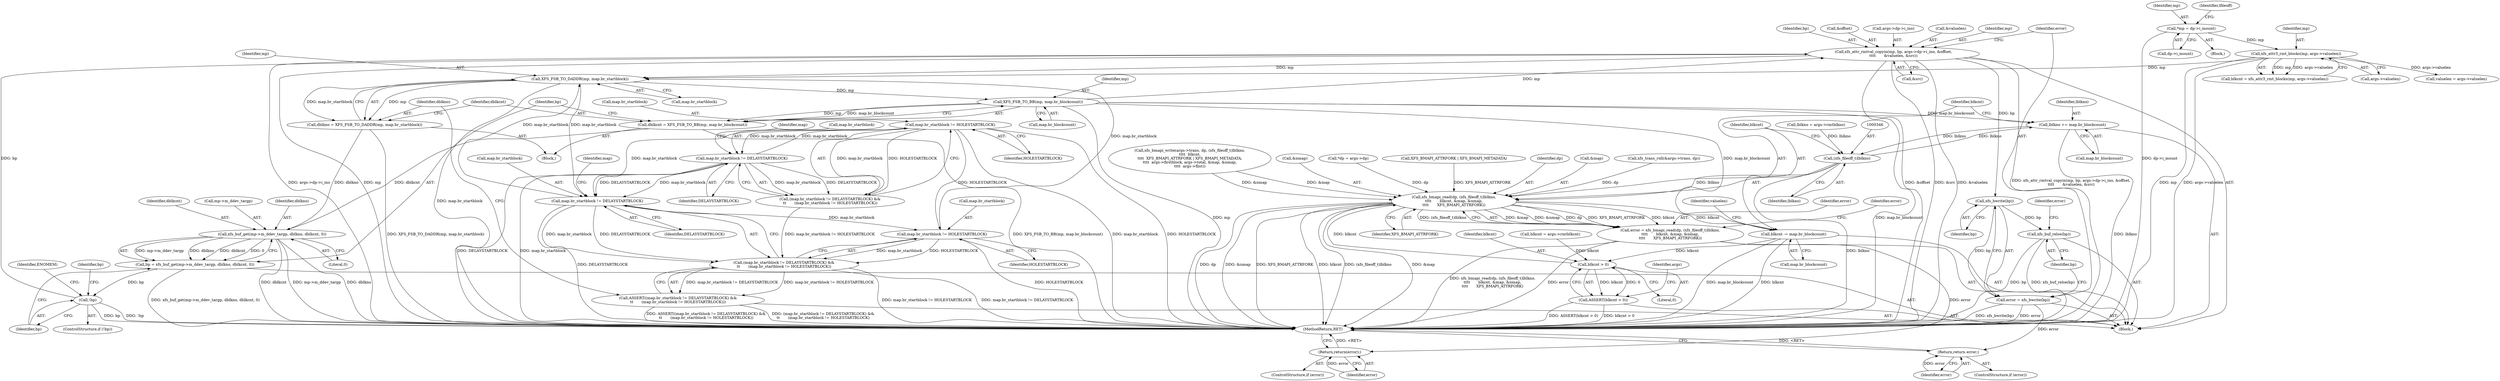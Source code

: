 digraph "1_linux_8275cdd0e7ac550dcce2b3ef6d2fb3b808c1ae59_9@API" {
"1000409" [label="(Call,xfs_attr_rmtval_copyin(mp, bp, args->dp->i_ino, &offset,\n\t\t\t\t       &valuelen, &src))"];
"1000384" [label="(Call,XFS_FSB_TO_BB(mp, map.br_blockcount))"];
"1000377" [label="(Call,XFS_FSB_TO_DADDR(mp, map.br_startblock))"];
"1000147" [label="(Call,xfs_attr3_rmt_blocks(mp, args->valuelen))"];
"1000118" [label="(Call,*mp = dp->i_mount)"];
"1000409" [label="(Call,xfs_attr_rmtval_copyin(mp, bp, args->dp->i_ino, &offset,\n\t\t\t\t       &valuelen, &src))"];
"1000399" [label="(Call,!bp)"];
"1000389" [label="(Call,bp = xfs_buf_get(mp->m_ddev_targp, dblkno, dblkcnt, 0))"];
"1000391" [label="(Call,xfs_buf_get(mp->m_ddev_targp, dblkno, dblkcnt, 0))"];
"1000375" [label="(Call,dblkno = XFS_FSB_TO_DADDR(mp, map.br_startblock))"];
"1000382" [label="(Call,dblkcnt = XFS_FSB_TO_BB(mp, map.br_blockcount))"];
"1000364" [label="(Call,map.br_startblock != DELAYSTARTBLOCK)"];
"1000277" [label="(Call,map.br_startblock != HOLESTARTBLOCK)"];
"1000272" [label="(Call,map.br_startblock != DELAYSTARTBLOCK)"];
"1000369" [label="(Call,map.br_startblock != HOLESTARTBLOCK)"];
"1000363" [label="(Call,(map.br_startblock != DELAYSTARTBLOCK) &&\n\t\t       (map.br_startblock != HOLESTARTBLOCK))"];
"1000362" [label="(Call,ASSERT((map.br_startblock != DELAYSTARTBLOCK) &&\n\t\t       (map.br_startblock != HOLESTARTBLOCK)))"];
"1000425" [label="(Call,xfs_bwrite(bp))"];
"1000423" [label="(Call,error = xfs_bwrite(bp))"];
"1000431" [label="(Return,return error;)"];
"1000427" [label="(Call,xfs_buf_relse(bp))"];
"1000433" [label="(Call,lblkno += map.br_blockcount)"];
"1000345" [label="(Call,(xfs_fileoff_t)lblkno)"];
"1000343" [label="(Call,xfs_bmapi_read(dp, (xfs_fileoff_t)lblkno,\n\t\t\t\t       blkcnt, &map, &nmap,\n\t\t\t\t       XFS_BMAPI_ATTRFORK))"];
"1000341" [label="(Call,error = xfs_bmapi_read(dp, (xfs_fileoff_t)lblkno,\n\t\t\t\t       blkcnt, &map, &nmap,\n\t\t\t\t       XFS_BMAPI_ATTRFORK))"];
"1000356" [label="(Return,return(error);)"];
"1000438" [label="(Call,blkcnt -= map.br_blockcount)"];
"1000328" [label="(Call,blkcnt > 0)"];
"1000327" [label="(Call,ASSERT(blkcnt > 0))"];
"1000396" [label="(Identifier,dblkcnt)"];
"1000281" [label="(Identifier,HOLESTARTBLOCK)"];
"1000354" [label="(ControlStructure,if (error))"];
"1000449" [label="(MethodReturn,RET)"];
"1000272" [label="(Call,map.br_startblock != DELAYSTARTBLOCK)"];
"1000409" [label="(Call,xfs_attr_rmtval_copyin(mp, bp, args->dp->i_ino, &offset,\n\t\t\t\t       &valuelen, &src))"];
"1000363" [label="(Call,(map.br_startblock != DELAYSTARTBLOCK) &&\n\t\t       (map.br_startblock != HOLESTARTBLOCK))"];
"1000314" [label="(Call,valuelen = args->valuelen)"];
"1000330" [label="(Literal,0)"];
"1000386" [label="(Call,map.br_blockcount)"];
"1000411" [label="(Identifier,bp)"];
"1000351" [label="(Call,&nmap)"];
"1000370" [label="(Call,map.br_startblock)"];
"1000439" [label="(Identifier,blkcnt)"];
"1000112" [label="(Call,*dp = args->dp)"];
"1000378" [label="(Identifier,mp)"];
"1000145" [label="(Call,blkcnt = xfs_attr3_rmt_blocks(mp, args->valuelen))"];
"1000342" [label="(Identifier,error)"];
"1000276" [label="(Identifier,DELAYSTARTBLOCK)"];
"1000364" [label="(Call,map.br_startblock != DELAYSTARTBLOCK)"];
"1000427" [label="(Call,xfs_buf_relse(bp))"];
"1000345" [label="(Call,(xfs_fileoff_t)lblkno)"];
"1000368" [label="(Identifier,DELAYSTARTBLOCK)"];
"1000328" [label="(Call,blkcnt > 0)"];
"1000392" [label="(Call,mp->m_ddev_targp)"];
"1000277" [label="(Call,map.br_startblock != HOLESTARTBLOCK)"];
"1000385" [label="(Identifier,mp)"];
"1000210" [label="(Call,XFS_BMAPI_ATTRFORK | XFS_BMAPI_METADATA)"];
"1000400" [label="(Identifier,bp)"];
"1000424" [label="(Identifier,error)"];
"1000391" [label="(Call,xfs_buf_get(mp->m_ddev_targp, dblkno, dblkcnt, 0))"];
"1000344" [label="(Identifier,dp)"];
"1000417" [label="(Call,&offset)"];
"1000118" [label="(Call,*mp = dp->i_mount)"];
"1000405" [label="(Identifier,bp)"];
"1000375" [label="(Call,dblkno = XFS_FSB_TO_DADDR(mp, map.br_startblock))"];
"1000147" [label="(Call,xfs_attr3_rmt_blocks(mp, args->valuelen))"];
"1000376" [label="(Identifier,dblkno)"];
"1000431" [label="(Return,return error;)"];
"1000341" [label="(Call,error = xfs_bmapi_read(dp, (xfs_fileoff_t)lblkno,\n\t\t\t\t       blkcnt, &map, &nmap,\n\t\t\t\t       XFS_BMAPI_ATTRFORK))"];
"1000430" [label="(Identifier,error)"];
"1000279" [label="(Identifier,map)"];
"1000432" [label="(Identifier,error)"];
"1000426" [label="(Identifier,bp)"];
"1000365" [label="(Call,map.br_startblock)"];
"1000327" [label="(Call,ASSERT(blkcnt > 0))"];
"1000438" [label="(Call,blkcnt -= map.br_blockcount)"];
"1000373" [label="(Identifier,HOLESTARTBLOCK)"];
"1000119" [label="(Identifier,mp)"];
"1000323" [label="(Block,)"];
"1000110" [label="(Block,)"];
"1000353" [label="(Identifier,XFS_BMAPI_ATTRFORK)"];
"1000412" [label="(Call,args->dp->i_ino)"];
"1000395" [label="(Identifier,dblkno)"];
"1000374" [label="(Block,)"];
"1000421" [label="(Call,&src)"];
"1000397" [label="(Literal,0)"];
"1000347" [label="(Identifier,lblkno)"];
"1000383" [label="(Identifier,dblkcnt)"];
"1000349" [label="(Call,&map)"];
"1000356" [label="(Return,return(error);)"];
"1000357" [label="(Identifier,error)"];
"1000382" [label="(Call,dblkcnt = XFS_FSB_TO_BB(mp, map.br_blockcount))"];
"1000309" [label="(Call,blkcnt = args->rmtblkcnt)"];
"1000425" [label="(Call,xfs_bwrite(bp))"];
"1000149" [label="(Call,args->valuelen)"];
"1000371" [label="(Identifier,map)"];
"1000433" [label="(Call,lblkno += map.br_blockcount)"];
"1000333" [label="(Identifier,args)"];
"1000304" [label="(Call,lblkno = args->rmtblkno)"];
"1000329" [label="(Identifier,blkcnt)"];
"1000127" [label="(Identifier,lfileoff)"];
"1000148" [label="(Identifier,mp)"];
"1000390" [label="(Identifier,bp)"];
"1000428" [label="(Identifier,bp)"];
"1000399" [label="(Call,!bp)"];
"1000384" [label="(Call,XFS_FSB_TO_BB(mp, map.br_blockcount))"];
"1000369" [label="(Call,map.br_startblock != HOLESTARTBLOCK)"];
"1000321" [label="(Identifier,valuelen)"];
"1000294" [label="(Call,xfs_trans_roll(&args->trans, dp))"];
"1000348" [label="(Identifier,blkcnt)"];
"1000273" [label="(Call,map.br_startblock)"];
"1000440" [label="(Call,map.br_blockcount)"];
"1000355" [label="(Identifier,error)"];
"1000377" [label="(Call,XFS_FSB_TO_DADDR(mp, map.br_startblock))"];
"1000429" [label="(ControlStructure,if (error))"];
"1000271" [label="(Call,(map.br_startblock != DELAYSTARTBLOCK) &&\n\t\t       (map.br_startblock != HOLESTARTBLOCK))"];
"1000423" [label="(Call,error = xfs_bwrite(bp))"];
"1000398" [label="(ControlStructure,if (!bp))"];
"1000201" [label="(Call,xfs_bmapi_write(args->trans, dp, (xfs_fileoff_t)lblkno,\n\t\t\t\t  blkcnt,\n\t\t\t\t  XFS_BMAPI_ATTRFORK | XFS_BMAPI_METADATA,\n\t\t\t\t  args->firstblock, args->total, &map, &nmap,\n\t\t\t\t  args->flist))"];
"1000120" [label="(Call,dp->i_mount)"];
"1000419" [label="(Call,&valuelen)"];
"1000410" [label="(Identifier,mp)"];
"1000278" [label="(Call,map.br_startblock)"];
"1000389" [label="(Call,bp = xfs_buf_get(mp->m_ddev_targp, dblkno, dblkcnt, 0))"];
"1000343" [label="(Call,xfs_bmapi_read(dp, (xfs_fileoff_t)lblkno,\n\t\t\t\t       blkcnt, &map, &nmap,\n\t\t\t\t       XFS_BMAPI_ATTRFORK))"];
"1000434" [label="(Identifier,lblkno)"];
"1000402" [label="(Identifier,ENOMEM)"];
"1000435" [label="(Call,map.br_blockcount)"];
"1000379" [label="(Call,map.br_startblock)"];
"1000362" [label="(Call,ASSERT((map.br_startblock != DELAYSTARTBLOCK) &&\n\t\t       (map.br_startblock != HOLESTARTBLOCK)))"];
"1000409" -> "1000323"  [label="AST: "];
"1000409" -> "1000421"  [label="CFG: "];
"1000410" -> "1000409"  [label="AST: "];
"1000411" -> "1000409"  [label="AST: "];
"1000412" -> "1000409"  [label="AST: "];
"1000417" -> "1000409"  [label="AST: "];
"1000419" -> "1000409"  [label="AST: "];
"1000421" -> "1000409"  [label="AST: "];
"1000424" -> "1000409"  [label="CFG: "];
"1000409" -> "1000449"  [label="DDG: xfs_attr_rmtval_copyin(mp, bp, args->dp->i_ino, &offset,\n\t\t\t\t       &valuelen, &src)"];
"1000409" -> "1000449"  [label="DDG: args->dp->i_ino"];
"1000409" -> "1000449"  [label="DDG: mp"];
"1000409" -> "1000449"  [label="DDG: &offset"];
"1000409" -> "1000449"  [label="DDG: &src"];
"1000409" -> "1000449"  [label="DDG: &valuelen"];
"1000409" -> "1000377"  [label="DDG: mp"];
"1000384" -> "1000409"  [label="DDG: mp"];
"1000399" -> "1000409"  [label="DDG: bp"];
"1000409" -> "1000425"  [label="DDG: bp"];
"1000384" -> "1000382"  [label="AST: "];
"1000384" -> "1000386"  [label="CFG: "];
"1000385" -> "1000384"  [label="AST: "];
"1000386" -> "1000384"  [label="AST: "];
"1000382" -> "1000384"  [label="CFG: "];
"1000384" -> "1000449"  [label="DDG: map.br_blockcount"];
"1000384" -> "1000449"  [label="DDG: mp"];
"1000384" -> "1000382"  [label="DDG: mp"];
"1000384" -> "1000382"  [label="DDG: map.br_blockcount"];
"1000377" -> "1000384"  [label="DDG: mp"];
"1000384" -> "1000433"  [label="DDG: map.br_blockcount"];
"1000384" -> "1000438"  [label="DDG: map.br_blockcount"];
"1000377" -> "1000375"  [label="AST: "];
"1000377" -> "1000379"  [label="CFG: "];
"1000378" -> "1000377"  [label="AST: "];
"1000379" -> "1000377"  [label="AST: "];
"1000375" -> "1000377"  [label="CFG: "];
"1000377" -> "1000449"  [label="DDG: map.br_startblock"];
"1000377" -> "1000364"  [label="DDG: map.br_startblock"];
"1000377" -> "1000375"  [label="DDG: mp"];
"1000377" -> "1000375"  [label="DDG: map.br_startblock"];
"1000147" -> "1000377"  [label="DDG: mp"];
"1000364" -> "1000377"  [label="DDG: map.br_startblock"];
"1000369" -> "1000377"  [label="DDG: map.br_startblock"];
"1000147" -> "1000145"  [label="AST: "];
"1000147" -> "1000149"  [label="CFG: "];
"1000148" -> "1000147"  [label="AST: "];
"1000149" -> "1000147"  [label="AST: "];
"1000145" -> "1000147"  [label="CFG: "];
"1000147" -> "1000449"  [label="DDG: args->valuelen"];
"1000147" -> "1000449"  [label="DDG: mp"];
"1000147" -> "1000145"  [label="DDG: mp"];
"1000147" -> "1000145"  [label="DDG: args->valuelen"];
"1000118" -> "1000147"  [label="DDG: mp"];
"1000147" -> "1000314"  [label="DDG: args->valuelen"];
"1000118" -> "1000110"  [label="AST: "];
"1000118" -> "1000120"  [label="CFG: "];
"1000119" -> "1000118"  [label="AST: "];
"1000120" -> "1000118"  [label="AST: "];
"1000127" -> "1000118"  [label="CFG: "];
"1000118" -> "1000449"  [label="DDG: dp->i_mount"];
"1000399" -> "1000398"  [label="AST: "];
"1000399" -> "1000400"  [label="CFG: "];
"1000400" -> "1000399"  [label="AST: "];
"1000402" -> "1000399"  [label="CFG: "];
"1000405" -> "1000399"  [label="CFG: "];
"1000399" -> "1000449"  [label="DDG: bp"];
"1000399" -> "1000449"  [label="DDG: !bp"];
"1000389" -> "1000399"  [label="DDG: bp"];
"1000389" -> "1000323"  [label="AST: "];
"1000389" -> "1000391"  [label="CFG: "];
"1000390" -> "1000389"  [label="AST: "];
"1000391" -> "1000389"  [label="AST: "];
"1000400" -> "1000389"  [label="CFG: "];
"1000389" -> "1000449"  [label="DDG: xfs_buf_get(mp->m_ddev_targp, dblkno, dblkcnt, 0)"];
"1000391" -> "1000389"  [label="DDG: mp->m_ddev_targp"];
"1000391" -> "1000389"  [label="DDG: dblkno"];
"1000391" -> "1000389"  [label="DDG: dblkcnt"];
"1000391" -> "1000389"  [label="DDG: 0"];
"1000391" -> "1000397"  [label="CFG: "];
"1000392" -> "1000391"  [label="AST: "];
"1000395" -> "1000391"  [label="AST: "];
"1000396" -> "1000391"  [label="AST: "];
"1000397" -> "1000391"  [label="AST: "];
"1000391" -> "1000449"  [label="DDG: dblkcnt"];
"1000391" -> "1000449"  [label="DDG: mp->m_ddev_targp"];
"1000391" -> "1000449"  [label="DDG: dblkno"];
"1000375" -> "1000391"  [label="DDG: dblkno"];
"1000382" -> "1000391"  [label="DDG: dblkcnt"];
"1000375" -> "1000374"  [label="AST: "];
"1000376" -> "1000375"  [label="AST: "];
"1000383" -> "1000375"  [label="CFG: "];
"1000375" -> "1000449"  [label="DDG: XFS_FSB_TO_DADDR(mp, map.br_startblock)"];
"1000382" -> "1000374"  [label="AST: "];
"1000383" -> "1000382"  [label="AST: "];
"1000390" -> "1000382"  [label="CFG: "];
"1000382" -> "1000449"  [label="DDG: XFS_FSB_TO_BB(mp, map.br_blockcount)"];
"1000364" -> "1000363"  [label="AST: "];
"1000364" -> "1000368"  [label="CFG: "];
"1000365" -> "1000364"  [label="AST: "];
"1000368" -> "1000364"  [label="AST: "];
"1000371" -> "1000364"  [label="CFG: "];
"1000363" -> "1000364"  [label="CFG: "];
"1000364" -> "1000449"  [label="DDG: DELAYSTARTBLOCK"];
"1000364" -> "1000363"  [label="DDG: map.br_startblock"];
"1000364" -> "1000363"  [label="DDG: DELAYSTARTBLOCK"];
"1000277" -> "1000364"  [label="DDG: map.br_startblock"];
"1000272" -> "1000364"  [label="DDG: map.br_startblock"];
"1000272" -> "1000364"  [label="DDG: DELAYSTARTBLOCK"];
"1000364" -> "1000369"  [label="DDG: map.br_startblock"];
"1000277" -> "1000271"  [label="AST: "];
"1000277" -> "1000281"  [label="CFG: "];
"1000278" -> "1000277"  [label="AST: "];
"1000281" -> "1000277"  [label="AST: "];
"1000271" -> "1000277"  [label="CFG: "];
"1000277" -> "1000449"  [label="DDG: map.br_startblock"];
"1000277" -> "1000449"  [label="DDG: HOLESTARTBLOCK"];
"1000277" -> "1000272"  [label="DDG: map.br_startblock"];
"1000277" -> "1000271"  [label="DDG: map.br_startblock"];
"1000277" -> "1000271"  [label="DDG: HOLESTARTBLOCK"];
"1000272" -> "1000277"  [label="DDG: map.br_startblock"];
"1000277" -> "1000369"  [label="DDG: HOLESTARTBLOCK"];
"1000272" -> "1000271"  [label="AST: "];
"1000272" -> "1000276"  [label="CFG: "];
"1000273" -> "1000272"  [label="AST: "];
"1000276" -> "1000272"  [label="AST: "];
"1000279" -> "1000272"  [label="CFG: "];
"1000271" -> "1000272"  [label="CFG: "];
"1000272" -> "1000449"  [label="DDG: DELAYSTARTBLOCK"];
"1000272" -> "1000449"  [label="DDG: map.br_startblock"];
"1000272" -> "1000271"  [label="DDG: map.br_startblock"];
"1000272" -> "1000271"  [label="DDG: DELAYSTARTBLOCK"];
"1000369" -> "1000363"  [label="AST: "];
"1000369" -> "1000373"  [label="CFG: "];
"1000370" -> "1000369"  [label="AST: "];
"1000373" -> "1000369"  [label="AST: "];
"1000363" -> "1000369"  [label="CFG: "];
"1000369" -> "1000449"  [label="DDG: HOLESTARTBLOCK"];
"1000369" -> "1000363"  [label="DDG: map.br_startblock"];
"1000369" -> "1000363"  [label="DDG: HOLESTARTBLOCK"];
"1000363" -> "1000362"  [label="AST: "];
"1000362" -> "1000363"  [label="CFG: "];
"1000363" -> "1000449"  [label="DDG: map.br_startblock != HOLESTARTBLOCK"];
"1000363" -> "1000449"  [label="DDG: map.br_startblock != DELAYSTARTBLOCK"];
"1000363" -> "1000362"  [label="DDG: map.br_startblock != DELAYSTARTBLOCK"];
"1000363" -> "1000362"  [label="DDG: map.br_startblock != HOLESTARTBLOCK"];
"1000271" -> "1000363"  [label="DDG: map.br_startblock != HOLESTARTBLOCK"];
"1000362" -> "1000323"  [label="AST: "];
"1000376" -> "1000362"  [label="CFG: "];
"1000362" -> "1000449"  [label="DDG: ASSERT((map.br_startblock != DELAYSTARTBLOCK) &&\n\t\t       (map.br_startblock != HOLESTARTBLOCK))"];
"1000362" -> "1000449"  [label="DDG: (map.br_startblock != DELAYSTARTBLOCK) &&\n\t\t       (map.br_startblock != HOLESTARTBLOCK)"];
"1000425" -> "1000423"  [label="AST: "];
"1000425" -> "1000426"  [label="CFG: "];
"1000426" -> "1000425"  [label="AST: "];
"1000423" -> "1000425"  [label="CFG: "];
"1000425" -> "1000423"  [label="DDG: bp"];
"1000425" -> "1000427"  [label="DDG: bp"];
"1000423" -> "1000323"  [label="AST: "];
"1000424" -> "1000423"  [label="AST: "];
"1000428" -> "1000423"  [label="CFG: "];
"1000423" -> "1000449"  [label="DDG: xfs_bwrite(bp)"];
"1000423" -> "1000449"  [label="DDG: error"];
"1000423" -> "1000431"  [label="DDG: error"];
"1000431" -> "1000429"  [label="AST: "];
"1000431" -> "1000432"  [label="CFG: "];
"1000432" -> "1000431"  [label="AST: "];
"1000449" -> "1000431"  [label="CFG: "];
"1000431" -> "1000449"  [label="DDG: <RET>"];
"1000432" -> "1000431"  [label="DDG: error"];
"1000427" -> "1000323"  [label="AST: "];
"1000427" -> "1000428"  [label="CFG: "];
"1000428" -> "1000427"  [label="AST: "];
"1000430" -> "1000427"  [label="CFG: "];
"1000427" -> "1000449"  [label="DDG: bp"];
"1000427" -> "1000449"  [label="DDG: xfs_buf_relse(bp)"];
"1000433" -> "1000323"  [label="AST: "];
"1000433" -> "1000435"  [label="CFG: "];
"1000434" -> "1000433"  [label="AST: "];
"1000435" -> "1000433"  [label="AST: "];
"1000439" -> "1000433"  [label="CFG: "];
"1000433" -> "1000449"  [label="DDG: lblkno"];
"1000433" -> "1000345"  [label="DDG: lblkno"];
"1000345" -> "1000433"  [label="DDG: lblkno"];
"1000345" -> "1000343"  [label="AST: "];
"1000345" -> "1000347"  [label="CFG: "];
"1000346" -> "1000345"  [label="AST: "];
"1000347" -> "1000345"  [label="AST: "];
"1000348" -> "1000345"  [label="CFG: "];
"1000345" -> "1000449"  [label="DDG: lblkno"];
"1000345" -> "1000343"  [label="DDG: lblkno"];
"1000304" -> "1000345"  [label="DDG: lblkno"];
"1000343" -> "1000341"  [label="AST: "];
"1000343" -> "1000353"  [label="CFG: "];
"1000344" -> "1000343"  [label="AST: "];
"1000348" -> "1000343"  [label="AST: "];
"1000349" -> "1000343"  [label="AST: "];
"1000351" -> "1000343"  [label="AST: "];
"1000353" -> "1000343"  [label="AST: "];
"1000341" -> "1000343"  [label="CFG: "];
"1000343" -> "1000449"  [label="DDG: &map"];
"1000343" -> "1000449"  [label="DDG: dp"];
"1000343" -> "1000449"  [label="DDG: &nmap"];
"1000343" -> "1000449"  [label="DDG: XFS_BMAPI_ATTRFORK"];
"1000343" -> "1000449"  [label="DDG: blkcnt"];
"1000343" -> "1000449"  [label="DDG: (xfs_fileoff_t)lblkno"];
"1000343" -> "1000341"  [label="DDG: &map"];
"1000343" -> "1000341"  [label="DDG: &nmap"];
"1000343" -> "1000341"  [label="DDG: dp"];
"1000343" -> "1000341"  [label="DDG: XFS_BMAPI_ATTRFORK"];
"1000343" -> "1000341"  [label="DDG: blkcnt"];
"1000343" -> "1000341"  [label="DDG: (xfs_fileoff_t)lblkno"];
"1000294" -> "1000343"  [label="DDG: dp"];
"1000112" -> "1000343"  [label="DDG: dp"];
"1000328" -> "1000343"  [label="DDG: blkcnt"];
"1000201" -> "1000343"  [label="DDG: &map"];
"1000201" -> "1000343"  [label="DDG: &nmap"];
"1000210" -> "1000343"  [label="DDG: XFS_BMAPI_ATTRFORK"];
"1000343" -> "1000438"  [label="DDG: blkcnt"];
"1000341" -> "1000323"  [label="AST: "];
"1000342" -> "1000341"  [label="AST: "];
"1000355" -> "1000341"  [label="CFG: "];
"1000341" -> "1000449"  [label="DDG: xfs_bmapi_read(dp, (xfs_fileoff_t)lblkno,\n\t\t\t\t       blkcnt, &map, &nmap,\n\t\t\t\t       XFS_BMAPI_ATTRFORK)"];
"1000341" -> "1000449"  [label="DDG: error"];
"1000341" -> "1000356"  [label="DDG: error"];
"1000356" -> "1000354"  [label="AST: "];
"1000356" -> "1000357"  [label="CFG: "];
"1000357" -> "1000356"  [label="AST: "];
"1000449" -> "1000356"  [label="CFG: "];
"1000356" -> "1000449"  [label="DDG: <RET>"];
"1000357" -> "1000356"  [label="DDG: error"];
"1000438" -> "1000323"  [label="AST: "];
"1000438" -> "1000440"  [label="CFG: "];
"1000439" -> "1000438"  [label="AST: "];
"1000440" -> "1000438"  [label="AST: "];
"1000321" -> "1000438"  [label="CFG: "];
"1000438" -> "1000449"  [label="DDG: map.br_blockcount"];
"1000438" -> "1000449"  [label="DDG: blkcnt"];
"1000438" -> "1000328"  [label="DDG: blkcnt"];
"1000328" -> "1000327"  [label="AST: "];
"1000328" -> "1000330"  [label="CFG: "];
"1000329" -> "1000328"  [label="AST: "];
"1000330" -> "1000328"  [label="AST: "];
"1000327" -> "1000328"  [label="CFG: "];
"1000328" -> "1000327"  [label="DDG: blkcnt"];
"1000328" -> "1000327"  [label="DDG: 0"];
"1000309" -> "1000328"  [label="DDG: blkcnt"];
"1000327" -> "1000323"  [label="AST: "];
"1000333" -> "1000327"  [label="CFG: "];
"1000327" -> "1000449"  [label="DDG: blkcnt > 0"];
"1000327" -> "1000449"  [label="DDG: ASSERT(blkcnt > 0)"];
}
